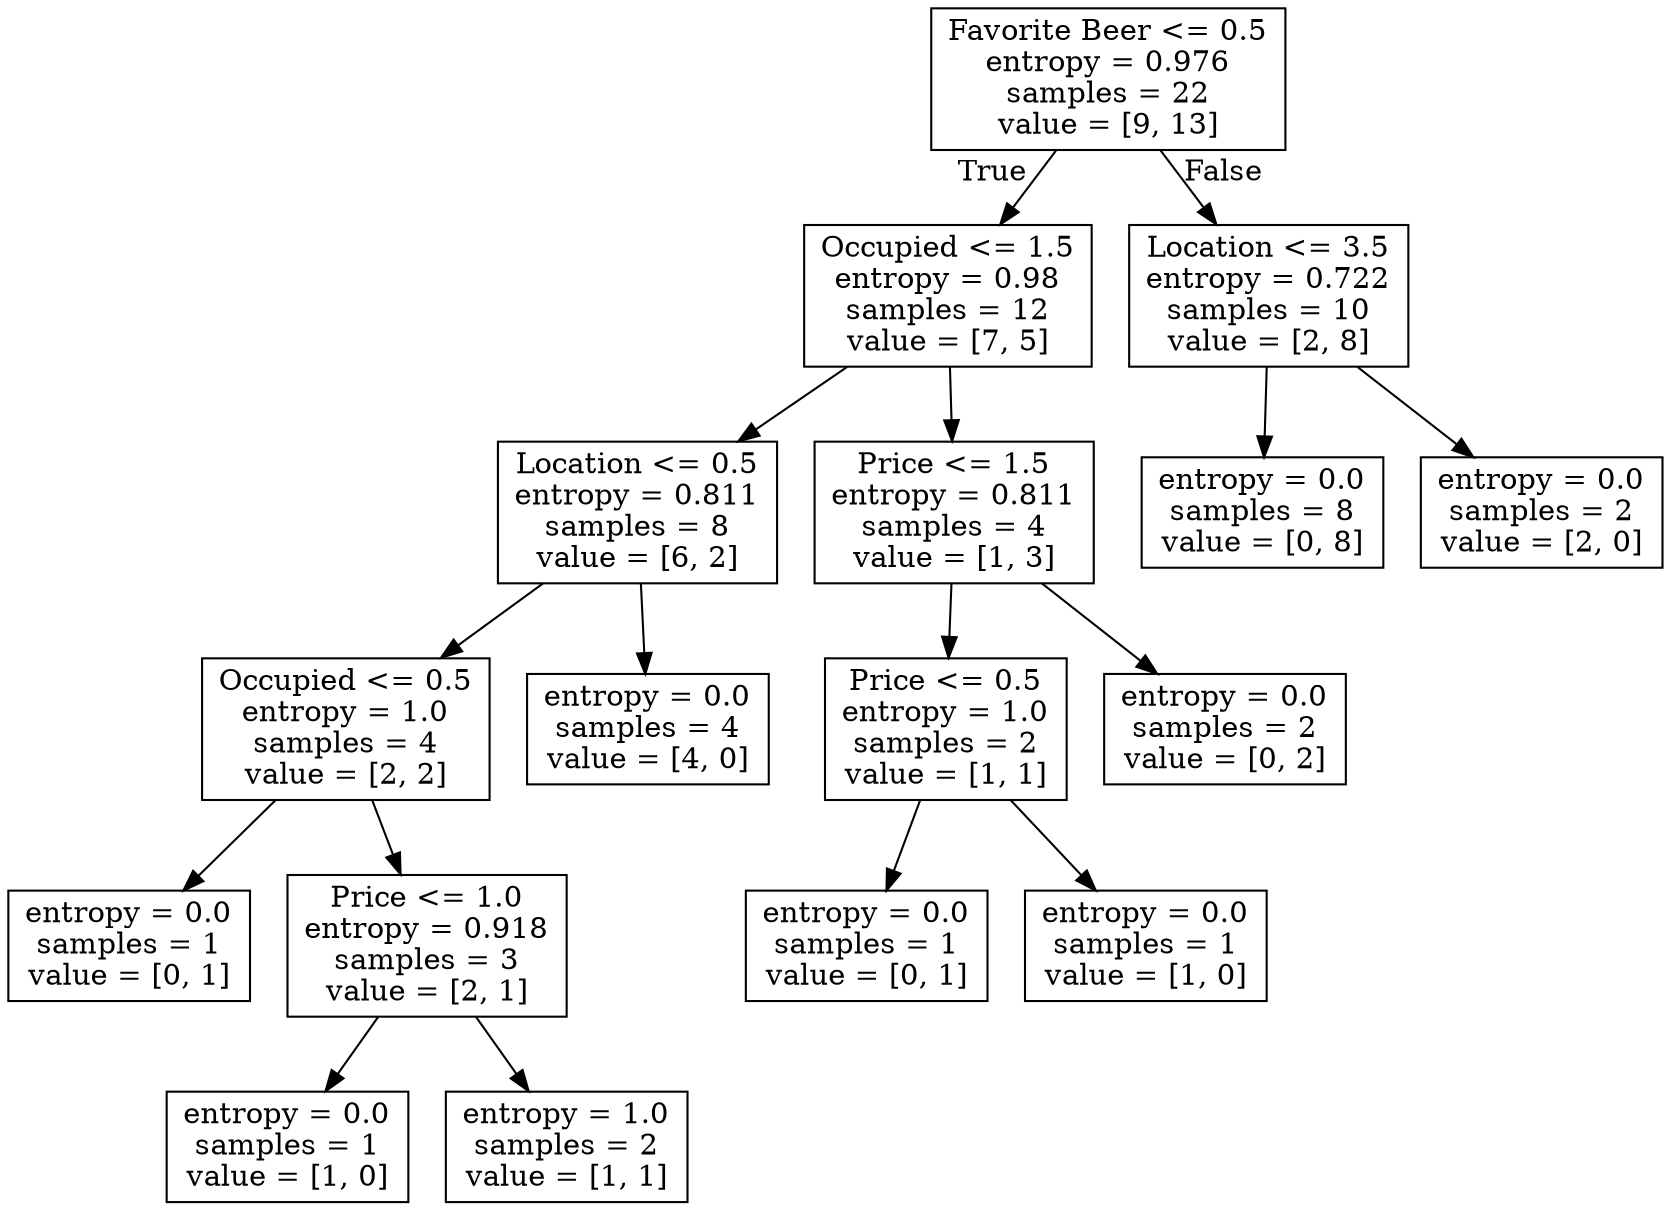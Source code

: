 digraph Tree {
node [shape=box] ;
0 [label="Favorite Beer <= 0.5\nentropy = 0.976\nsamples = 22\nvalue = [9, 13]"] ;
1 [label="Occupied <= 1.5\nentropy = 0.98\nsamples = 12\nvalue = [7, 5]"] ;
0 -> 1 [labeldistance=2.5, labelangle=45, headlabel="True"] ;
2 [label="Location <= 0.5\nentropy = 0.811\nsamples = 8\nvalue = [6, 2]"] ;
1 -> 2 ;
3 [label="Occupied <= 0.5\nentropy = 1.0\nsamples = 4\nvalue = [2, 2]"] ;
2 -> 3 ;
4 [label="entropy = 0.0\nsamples = 1\nvalue = [0, 1]"] ;
3 -> 4 ;
5 [label="Price <= 1.0\nentropy = 0.918\nsamples = 3\nvalue = [2, 1]"] ;
3 -> 5 ;
6 [label="entropy = 0.0\nsamples = 1\nvalue = [1, 0]"] ;
5 -> 6 ;
7 [label="entropy = 1.0\nsamples = 2\nvalue = [1, 1]"] ;
5 -> 7 ;
8 [label="entropy = 0.0\nsamples = 4\nvalue = [4, 0]"] ;
2 -> 8 ;
9 [label="Price <= 1.5\nentropy = 0.811\nsamples = 4\nvalue = [1, 3]"] ;
1 -> 9 ;
10 [label="Price <= 0.5\nentropy = 1.0\nsamples = 2\nvalue = [1, 1]"] ;
9 -> 10 ;
11 [label="entropy = 0.0\nsamples = 1\nvalue = [0, 1]"] ;
10 -> 11 ;
12 [label="entropy = 0.0\nsamples = 1\nvalue = [1, 0]"] ;
10 -> 12 ;
13 [label="entropy = 0.0\nsamples = 2\nvalue = [0, 2]"] ;
9 -> 13 ;
14 [label="Location <= 3.5\nentropy = 0.722\nsamples = 10\nvalue = [2, 8]"] ;
0 -> 14 [labeldistance=2.5, labelangle=-45, headlabel="False"] ;
15 [label="entropy = 0.0\nsamples = 8\nvalue = [0, 8]"] ;
14 -> 15 ;
16 [label="entropy = 0.0\nsamples = 2\nvalue = [2, 0]"] ;
14 -> 16 ;
}